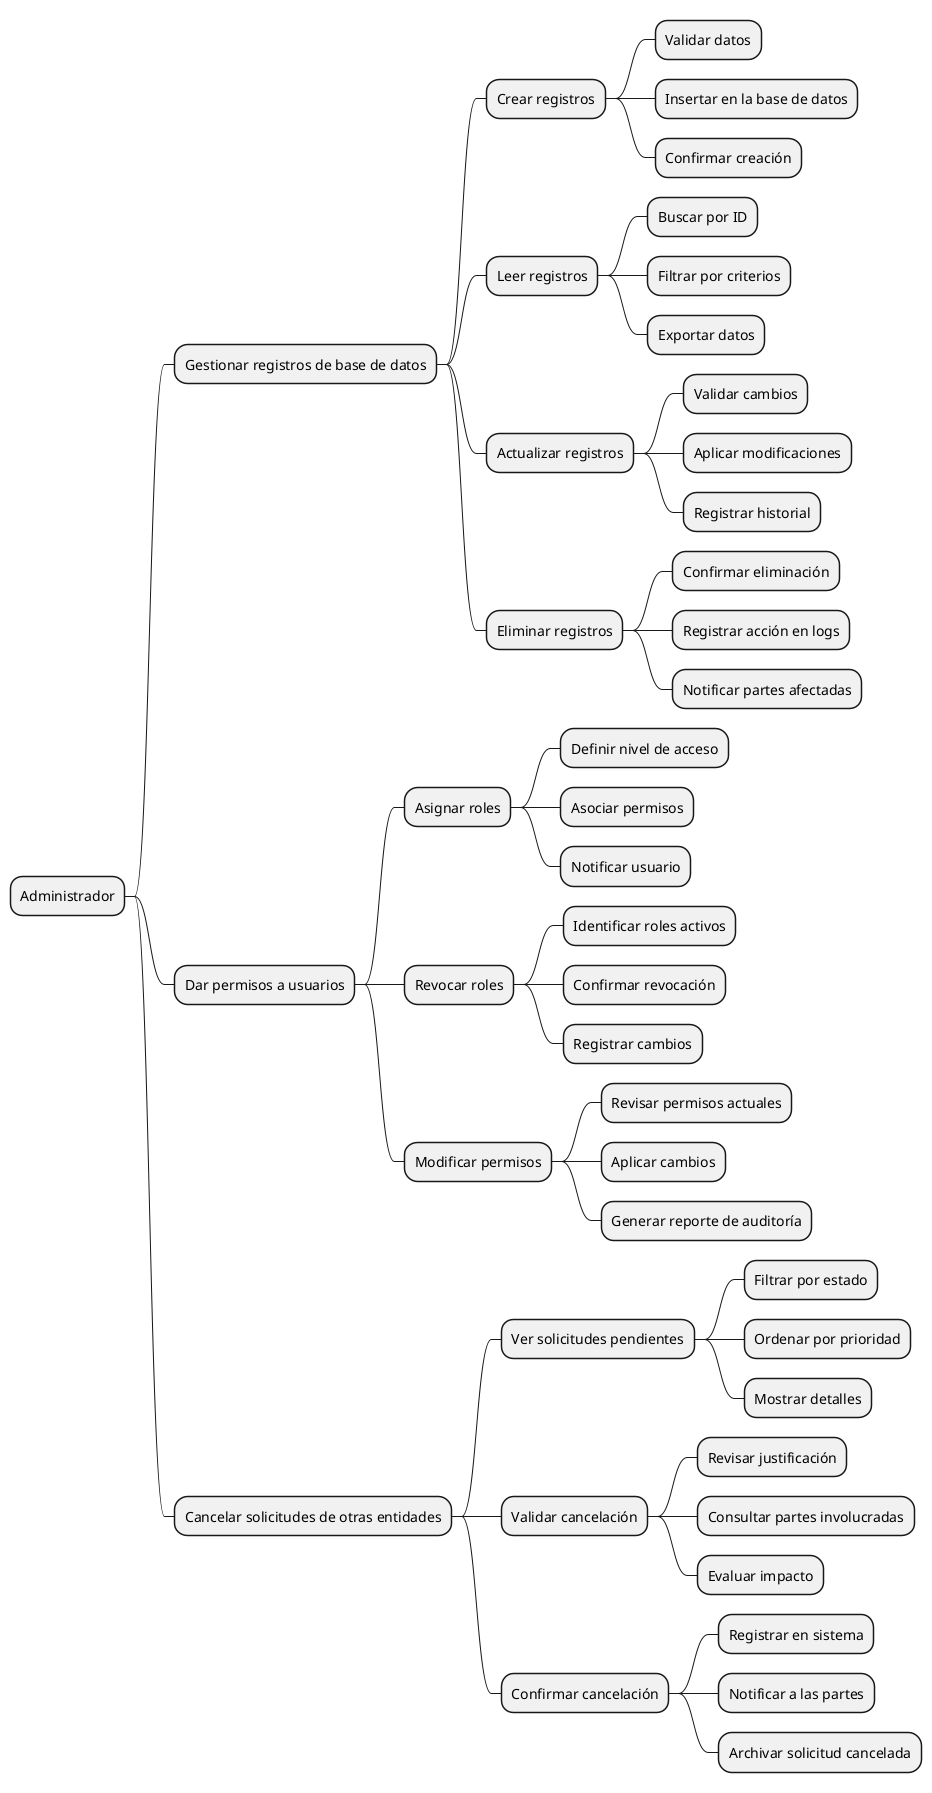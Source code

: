 @startmindmap
* Administrador
** Gestionar registros de base de datos
*** Crear registros
**** Validar datos
**** Insertar en la base de datos
**** Confirmar creación
*** Leer registros
**** Buscar por ID
**** Filtrar por criterios
**** Exportar datos
*** Actualizar registros
**** Validar cambios
**** Aplicar modificaciones
**** Registrar historial
*** Eliminar registros
**** Confirmar eliminación
**** Registrar acción en logs
**** Notificar partes afectadas
** Dar permisos a usuarios
*** Asignar roles
**** Definir nivel de acceso
**** Asociar permisos
**** Notificar usuario
*** Revocar roles
**** Identificar roles activos
**** Confirmar revocación
**** Registrar cambios
*** Modificar permisos
**** Revisar permisos actuales
**** Aplicar cambios
**** Generar reporte de auditoría
** Cancelar solicitudes de otras entidades
*** Ver solicitudes pendientes
**** Filtrar por estado
**** Ordenar por prioridad
**** Mostrar detalles
*** Validar cancelación
**** Revisar justificación
**** Consultar partes involucradas
**** Evaluar impacto
*** Confirmar cancelación
**** Registrar en sistema
**** Notificar a las partes
**** Archivar solicitud cancelada
@endmindmap
